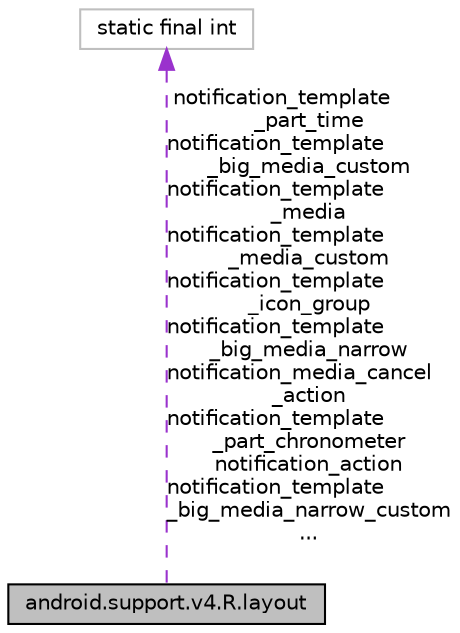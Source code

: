 digraph "android.support.v4.R.layout"
{
 // INTERACTIVE_SVG=YES
 // LATEX_PDF_SIZE
  edge [fontname="Helvetica",fontsize="10",labelfontname="Helvetica",labelfontsize="10"];
  node [fontname="Helvetica",fontsize="10",shape=record];
  Node1 [label="android.support.v4.R.layout",height=0.2,width=0.4,color="black", fillcolor="grey75", style="filled", fontcolor="black",tooltip=" "];
  Node2 -> Node1 [dir="back",color="darkorchid3",fontsize="10",style="dashed",label=" notification_template\l_part_time\nnotification_template\l_big_media_custom\nnotification_template\l_media\nnotification_template\l_media_custom\nnotification_template\l_icon_group\nnotification_template\l_big_media_narrow\nnotification_media_cancel\l_action\nnotification_template\l_part_chronometer\nnotification_action\nnotification_template\l_big_media_narrow_custom\n..." ,fontname="Helvetica"];
  Node2 [label="static final int",height=0.2,width=0.4,color="grey75", fillcolor="white", style="filled",tooltip=" "];
}
